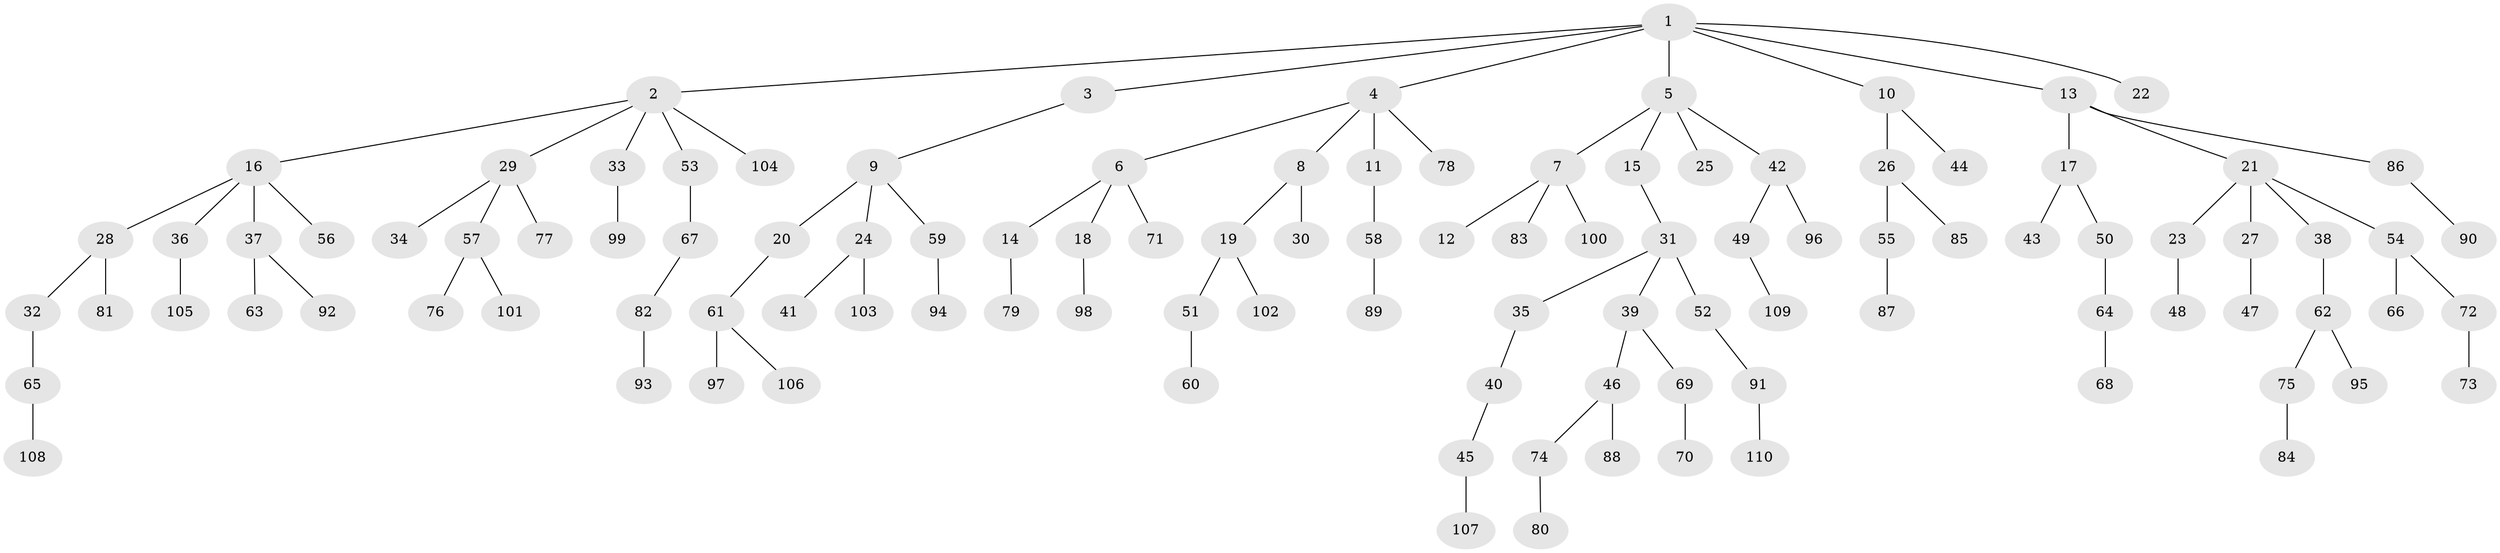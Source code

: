 // coarse degree distribution, {6: 0.04285714285714286, 5: 0.04285714285714286, 4: 0.05714285714285714, 3: 0.1, 2: 0.21428571428571427, 1: 0.5428571428571428}
// Generated by graph-tools (version 1.1) at 2025/52/02/27/25 19:52:10]
// undirected, 110 vertices, 109 edges
graph export_dot {
graph [start="1"]
  node [color=gray90,style=filled];
  1;
  2;
  3;
  4;
  5;
  6;
  7;
  8;
  9;
  10;
  11;
  12;
  13;
  14;
  15;
  16;
  17;
  18;
  19;
  20;
  21;
  22;
  23;
  24;
  25;
  26;
  27;
  28;
  29;
  30;
  31;
  32;
  33;
  34;
  35;
  36;
  37;
  38;
  39;
  40;
  41;
  42;
  43;
  44;
  45;
  46;
  47;
  48;
  49;
  50;
  51;
  52;
  53;
  54;
  55;
  56;
  57;
  58;
  59;
  60;
  61;
  62;
  63;
  64;
  65;
  66;
  67;
  68;
  69;
  70;
  71;
  72;
  73;
  74;
  75;
  76;
  77;
  78;
  79;
  80;
  81;
  82;
  83;
  84;
  85;
  86;
  87;
  88;
  89;
  90;
  91;
  92;
  93;
  94;
  95;
  96;
  97;
  98;
  99;
  100;
  101;
  102;
  103;
  104;
  105;
  106;
  107;
  108;
  109;
  110;
  1 -- 2;
  1 -- 3;
  1 -- 4;
  1 -- 5;
  1 -- 10;
  1 -- 13;
  1 -- 22;
  2 -- 16;
  2 -- 29;
  2 -- 33;
  2 -- 53;
  2 -- 104;
  3 -- 9;
  4 -- 6;
  4 -- 8;
  4 -- 11;
  4 -- 78;
  5 -- 7;
  5 -- 15;
  5 -- 25;
  5 -- 42;
  6 -- 14;
  6 -- 18;
  6 -- 71;
  7 -- 12;
  7 -- 83;
  7 -- 100;
  8 -- 19;
  8 -- 30;
  9 -- 20;
  9 -- 24;
  9 -- 59;
  10 -- 26;
  10 -- 44;
  11 -- 58;
  13 -- 17;
  13 -- 21;
  13 -- 86;
  14 -- 79;
  15 -- 31;
  16 -- 28;
  16 -- 36;
  16 -- 37;
  16 -- 56;
  17 -- 43;
  17 -- 50;
  18 -- 98;
  19 -- 51;
  19 -- 102;
  20 -- 61;
  21 -- 23;
  21 -- 27;
  21 -- 38;
  21 -- 54;
  23 -- 48;
  24 -- 41;
  24 -- 103;
  26 -- 55;
  26 -- 85;
  27 -- 47;
  28 -- 32;
  28 -- 81;
  29 -- 34;
  29 -- 57;
  29 -- 77;
  31 -- 35;
  31 -- 39;
  31 -- 52;
  32 -- 65;
  33 -- 99;
  35 -- 40;
  36 -- 105;
  37 -- 63;
  37 -- 92;
  38 -- 62;
  39 -- 46;
  39 -- 69;
  40 -- 45;
  42 -- 49;
  42 -- 96;
  45 -- 107;
  46 -- 74;
  46 -- 88;
  49 -- 109;
  50 -- 64;
  51 -- 60;
  52 -- 91;
  53 -- 67;
  54 -- 66;
  54 -- 72;
  55 -- 87;
  57 -- 76;
  57 -- 101;
  58 -- 89;
  59 -- 94;
  61 -- 97;
  61 -- 106;
  62 -- 75;
  62 -- 95;
  64 -- 68;
  65 -- 108;
  67 -- 82;
  69 -- 70;
  72 -- 73;
  74 -- 80;
  75 -- 84;
  82 -- 93;
  86 -- 90;
  91 -- 110;
}
